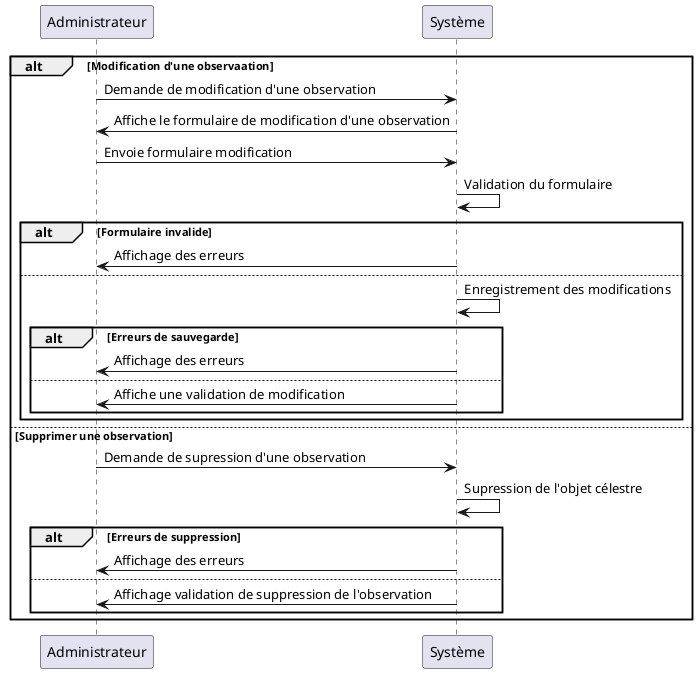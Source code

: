 @startuml
alt Modification d'une observaation
    Administrateur -> Système : Demande de modification d'une observation
    Système -> Administrateur : Affiche le formulaire de modification d'une observation
    Administrateur -> Système : Envoie formulaire modification
    Système -> Système : Validation du formulaire
    alt Formulaire invalide
        Système -> Administrateur : Affichage des erreurs
    else 
        Système -> Système : Enregistrement des modifications
        alt Erreurs de sauvegarde
           Système -> Administrateur : Affichage des erreurs
        else 
           Système -> Administrateur : Affiche une validation de modification 
        end
    end
else Supprimer une observation
         Administrateur -> Système : Demande de supression d'une observation
         Système -> Système : Supression de l'objet célestre
         alt Erreurs de suppression 
             Système -> Administrateur : Affichage des erreurs 
         else 
             Système -> Administrateur : Affichage validation de suppression de l'observation 
        end
end
@enduml